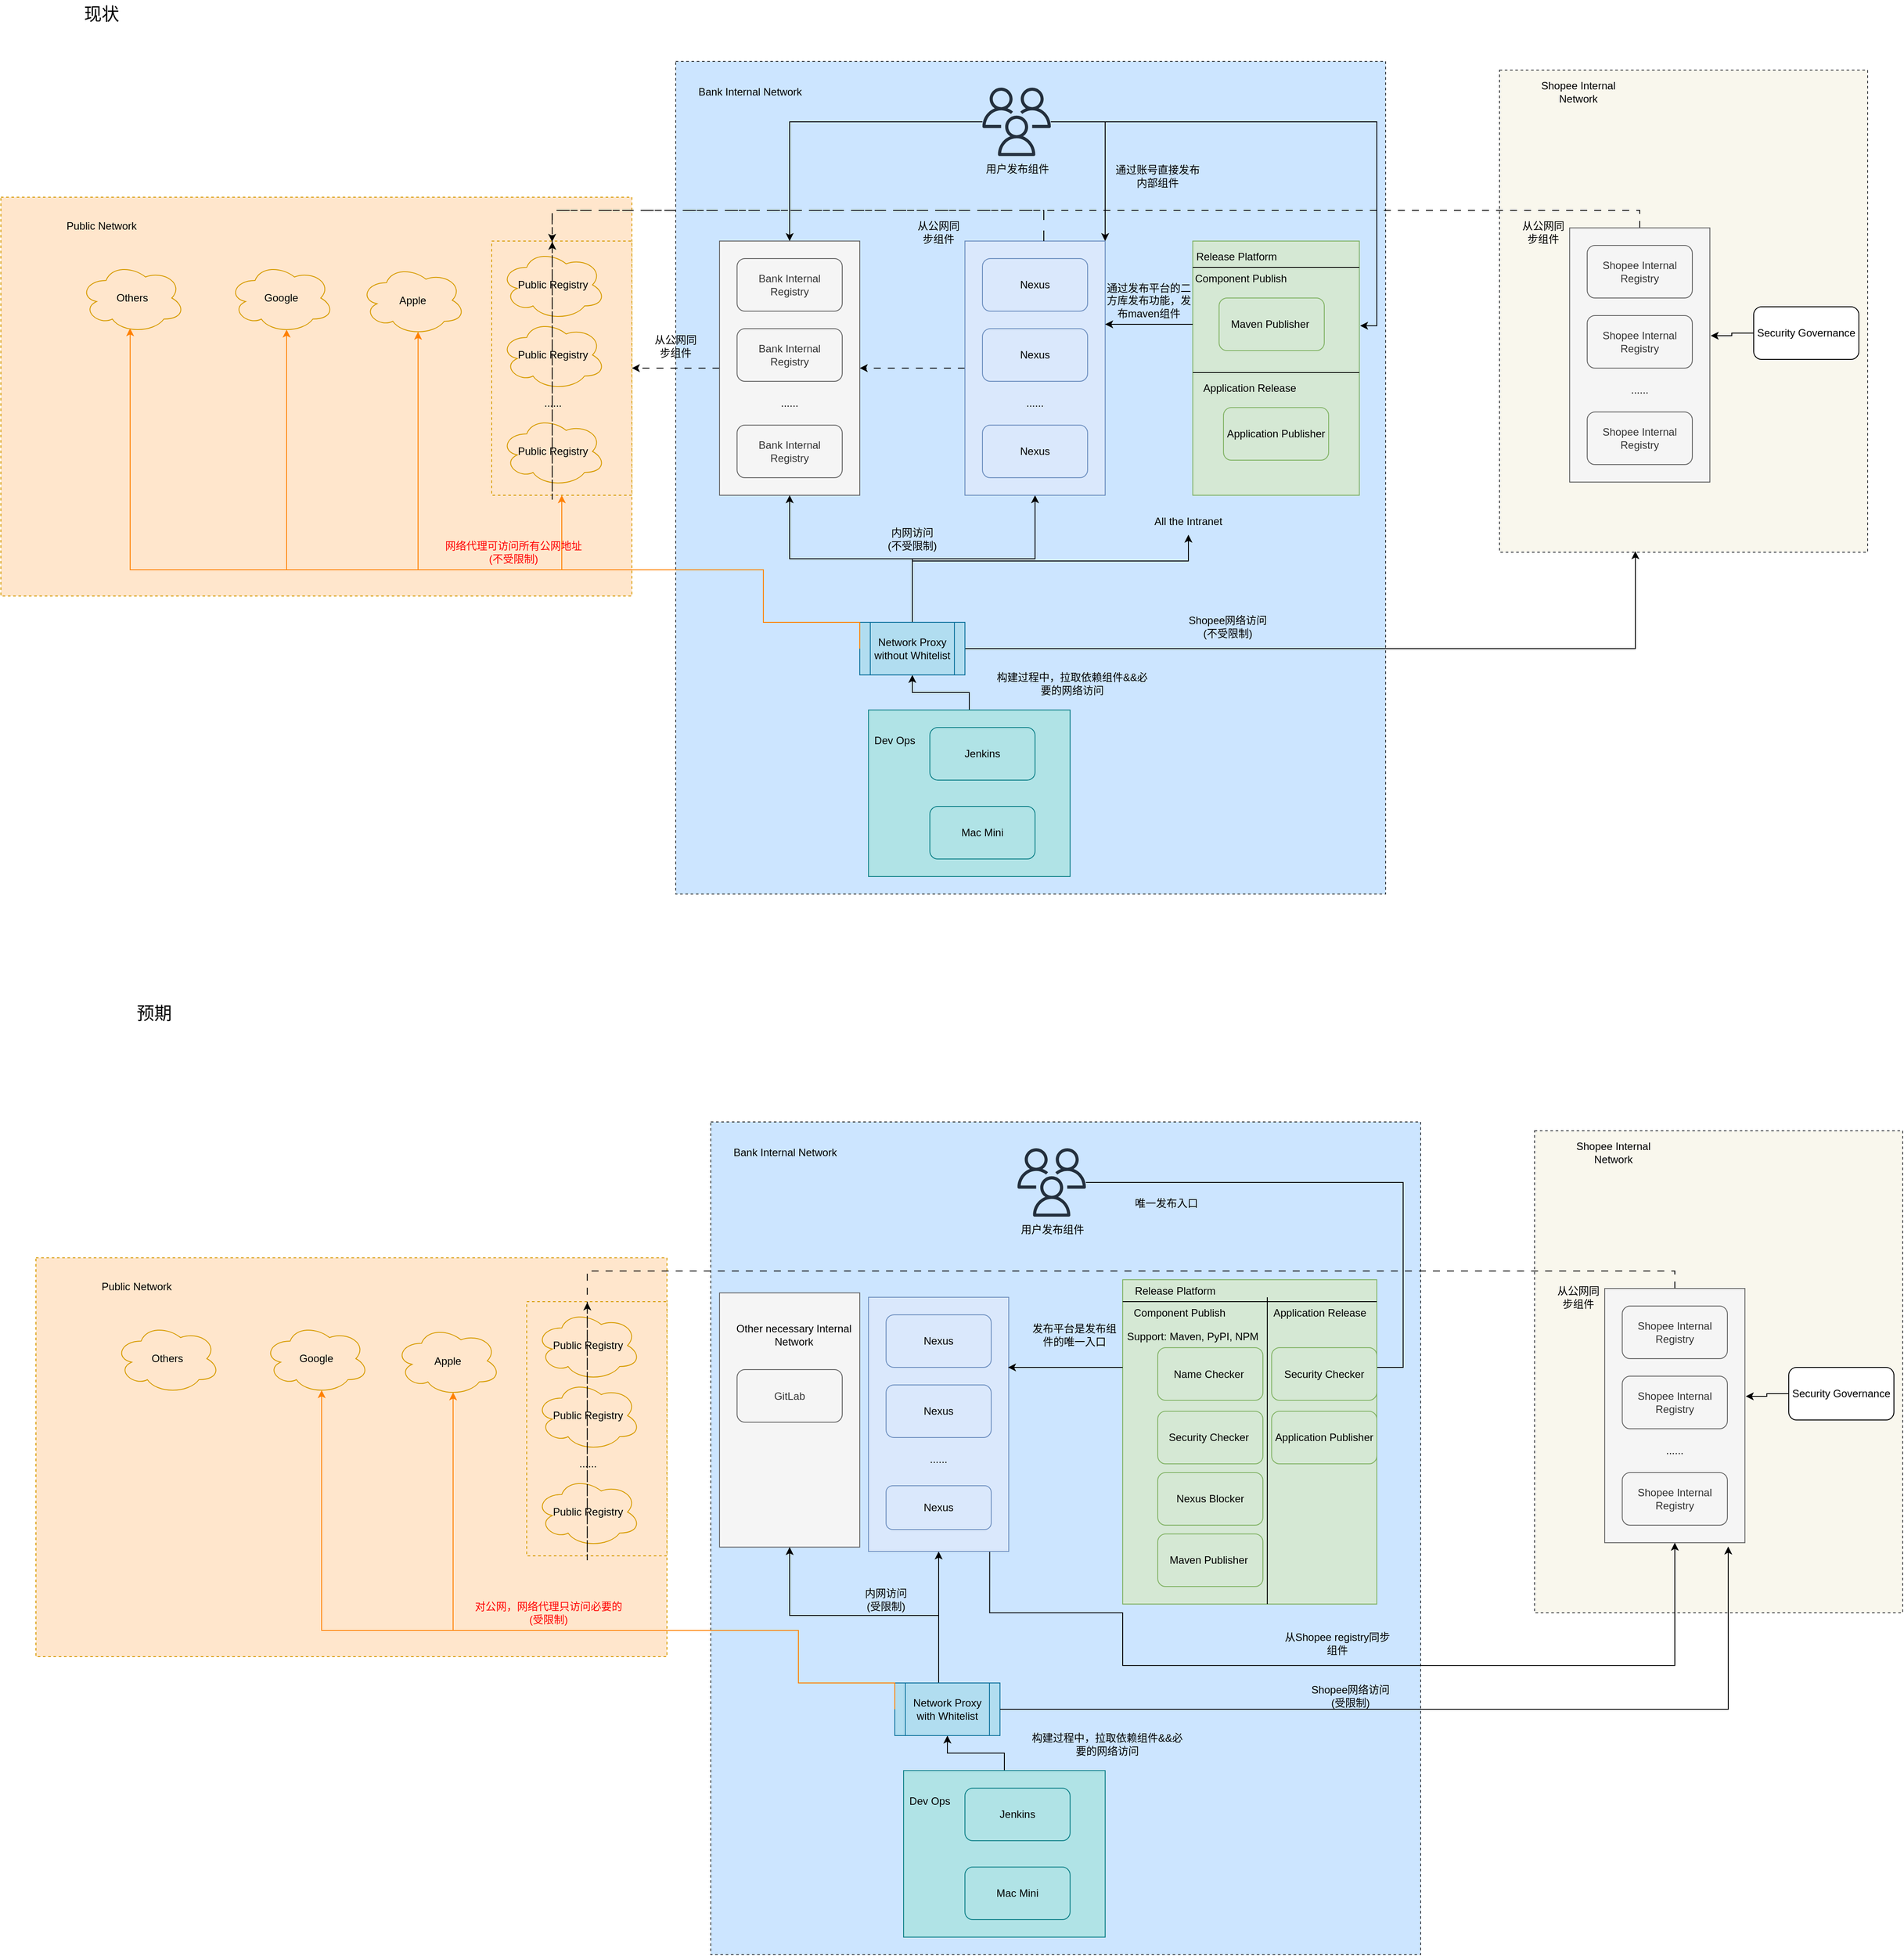 <mxfile version="22.0.4" type="github">
  <diagram name="第 1 页" id="yw-e2T0KG3C5G8R7vQWm">
    <mxGraphModel dx="2045" dy="1955" grid="1" gridSize="10" guides="1" tooltips="1" connect="1" arrows="1" fold="1" page="1" pageScale="1" pageWidth="827" pageHeight="1169" math="0" shadow="0">
      <root>
        <mxCell id="0" />
        <mxCell id="1" parent="0" />
        <mxCell id="TCVKXMYSwltoDZgM7LXg-93" value="" style="rounded=0;whiteSpace=wrap;html=1;dashed=1;fillColor=#f9f7ed;strokeColor=#36393d;" vertex="1" parent="1">
          <mxGeometry x="1230" y="-170" width="420" height="550" as="geometry" />
        </mxCell>
        <mxCell id="TCVKXMYSwltoDZgM7LXg-45" value="" style="rounded=0;whiteSpace=wrap;html=1;dashed=1;fillColor=#cce5ff;strokeColor=#36393d;" vertex="1" parent="1">
          <mxGeometry x="290" y="-180" width="810" height="950" as="geometry" />
        </mxCell>
        <mxCell id="TCVKXMYSwltoDZgM7LXg-77" value="" style="rounded=0;whiteSpace=wrap;html=1;fillColor=#d5e8d4;strokeColor=#82b366;" vertex="1" parent="1">
          <mxGeometry x="880" y="25" width="190" height="290" as="geometry" />
        </mxCell>
        <mxCell id="TCVKXMYSwltoDZgM7LXg-69" value="" style="rounded=0;whiteSpace=wrap;html=1;dashed=1;strokeColor=#d79b00;fillColor=#ffe6cc;" vertex="1" parent="1">
          <mxGeometry x="-480" y="-25" width="720" height="455" as="geometry" />
        </mxCell>
        <mxCell id="TCVKXMYSwltoDZgM7LXg-37" value="" style="rounded=0;whiteSpace=wrap;html=1;dashed=1;fillColor=#ffe6cc;strokeColor=#d79b00;" vertex="1" parent="1">
          <mxGeometry x="80" y="25" width="160" height="290" as="geometry" />
        </mxCell>
        <mxCell id="TCVKXMYSwltoDZgM7LXg-63" style="edgeStyle=orthogonalEdgeStyle;rounded=0;orthogonalLoop=1;jettySize=auto;html=1;entryX=1;entryY=0.5;entryDx=0;entryDy=0;dashed=1;dashPattern=8 8;" edge="1" parent="1" source="TCVKXMYSwltoDZgM7LXg-22" target="TCVKXMYSwltoDZgM7LXg-37">
          <mxGeometry relative="1" as="geometry" />
        </mxCell>
        <mxCell id="TCVKXMYSwltoDZgM7LXg-22" value="" style="rounded=0;whiteSpace=wrap;html=1;fillColor=#f5f5f5;fontColor=#333333;strokeColor=#666666;" vertex="1" parent="1">
          <mxGeometry x="340" y="25" width="160" height="290" as="geometry" />
        </mxCell>
        <mxCell id="TCVKXMYSwltoDZgM7LXg-39" style="edgeStyle=orthogonalEdgeStyle;rounded=0;orthogonalLoop=1;jettySize=auto;html=1;entryX=0.5;entryY=1;entryDx=0;entryDy=0;" edge="1" parent="1" source="TCVKXMYSwltoDZgM7LXg-3" target="TCVKXMYSwltoDZgM7LXg-12">
          <mxGeometry relative="1" as="geometry" />
        </mxCell>
        <mxCell id="TCVKXMYSwltoDZgM7LXg-3" value="" style="rounded=0;whiteSpace=wrap;html=1;fillColor=#b0e3e6;strokeColor=#0e8088;" vertex="1" parent="1">
          <mxGeometry x="510" y="560" width="230" height="190" as="geometry" />
        </mxCell>
        <mxCell id="TCVKXMYSwltoDZgM7LXg-1" value="Jenkins" style="rounded=1;whiteSpace=wrap;html=1;fillColor=#b0e3e6;strokeColor=#0e8088;" vertex="1" parent="1">
          <mxGeometry x="580" y="580" width="120" height="60" as="geometry" />
        </mxCell>
        <mxCell id="TCVKXMYSwltoDZgM7LXg-2" value="Mac Mini" style="rounded=1;whiteSpace=wrap;html=1;fillColor=#b0e3e6;strokeColor=#0e8088;" vertex="1" parent="1">
          <mxGeometry x="580" y="670" width="120" height="60" as="geometry" />
        </mxCell>
        <mxCell id="TCVKXMYSwltoDZgM7LXg-5" value="Public Registry" style="ellipse;shape=cloud;whiteSpace=wrap;html=1;fillColor=#ffe6cc;strokeColor=#d79b00;" vertex="1" parent="1">
          <mxGeometry x="90" y="35" width="120" height="80" as="geometry" />
        </mxCell>
        <mxCell id="TCVKXMYSwltoDZgM7LXg-9" value="Bank Internal Registry" style="rounded=1;whiteSpace=wrap;html=1;fillColor=#f5f5f5;fontColor=#333333;strokeColor=#666666;" vertex="1" parent="1">
          <mxGeometry x="360" y="125" width="120" height="60" as="geometry" />
        </mxCell>
        <mxCell id="TCVKXMYSwltoDZgM7LXg-71" style="edgeStyle=orthogonalEdgeStyle;rounded=0;orthogonalLoop=1;jettySize=auto;html=1;entryX=0.5;entryY=1;entryDx=0;entryDy=0;strokeColor=#FF8000;exitX=0;exitY=0.5;exitDx=0;exitDy=0;" edge="1" parent="1" source="TCVKXMYSwltoDZgM7LXg-12" target="TCVKXMYSwltoDZgM7LXg-37">
          <mxGeometry relative="1" as="geometry">
            <Array as="points">
              <mxPoint x="500" y="460" />
              <mxPoint x="390" y="460" />
              <mxPoint x="390" y="400" />
              <mxPoint x="160" y="400" />
            </Array>
          </mxGeometry>
        </mxCell>
        <mxCell id="TCVKXMYSwltoDZgM7LXg-87" style="edgeStyle=orthogonalEdgeStyle;rounded=0;orthogonalLoop=1;jettySize=auto;html=1;entryX=0.5;entryY=1;entryDx=0;entryDy=0;exitX=0.5;exitY=0;exitDx=0;exitDy=0;" edge="1" parent="1" source="TCVKXMYSwltoDZgM7LXg-12" target="TCVKXMYSwltoDZgM7LXg-22">
          <mxGeometry relative="1" as="geometry" />
        </mxCell>
        <mxCell id="TCVKXMYSwltoDZgM7LXg-88" style="edgeStyle=orthogonalEdgeStyle;rounded=0;orthogonalLoop=1;jettySize=auto;html=1;entryX=0.5;entryY=1;entryDx=0;entryDy=0;" edge="1" parent="1" source="TCVKXMYSwltoDZgM7LXg-12" target="TCVKXMYSwltoDZgM7LXg-26">
          <mxGeometry relative="1" as="geometry" />
        </mxCell>
        <mxCell id="TCVKXMYSwltoDZgM7LXg-203" style="edgeStyle=orthogonalEdgeStyle;rounded=0;orthogonalLoop=1;jettySize=auto;html=1;" edge="1" parent="1" source="TCVKXMYSwltoDZgM7LXg-12" target="TCVKXMYSwltoDZgM7LXg-202">
          <mxGeometry relative="1" as="geometry">
            <Array as="points">
              <mxPoint x="560" y="390" />
              <mxPoint x="875" y="390" />
            </Array>
          </mxGeometry>
        </mxCell>
        <mxCell id="TCVKXMYSwltoDZgM7LXg-205" style="edgeStyle=orthogonalEdgeStyle;rounded=0;orthogonalLoop=1;jettySize=auto;html=1;entryX=0.369;entryY=0.998;entryDx=0;entryDy=0;entryPerimeter=0;" edge="1" parent="1" source="TCVKXMYSwltoDZgM7LXg-12" target="TCVKXMYSwltoDZgM7LXg-93">
          <mxGeometry relative="1" as="geometry">
            <mxPoint x="1390" y="390" as="targetPoint" />
          </mxGeometry>
        </mxCell>
        <mxCell id="TCVKXMYSwltoDZgM7LXg-12" value="Network Proxy without Whitelist" style="shape=process;whiteSpace=wrap;html=1;backgroundOutline=1;fillColor=#b1ddf0;strokeColor=#10739e;" vertex="1" parent="1">
          <mxGeometry x="500" y="460" width="120" height="60" as="geometry" />
        </mxCell>
        <mxCell id="TCVKXMYSwltoDZgM7LXg-19" value="Bank Internal Registry" style="rounded=1;whiteSpace=wrap;html=1;fillColor=#f5f5f5;fontColor=#333333;strokeColor=#666666;" vertex="1" parent="1">
          <mxGeometry x="360" y="235" width="120" height="60" as="geometry" />
        </mxCell>
        <mxCell id="TCVKXMYSwltoDZgM7LXg-20" value="Bank Internal Registry" style="rounded=1;whiteSpace=wrap;html=1;fillColor=#f5f5f5;fontColor=#333333;strokeColor=#666666;" vertex="1" parent="1">
          <mxGeometry x="360" y="45" width="120" height="60" as="geometry" />
        </mxCell>
        <mxCell id="TCVKXMYSwltoDZgM7LXg-24" value="......" style="text;html=1;strokeColor=none;fillColor=none;align=center;verticalAlign=middle;whiteSpace=wrap;rounded=0;" vertex="1" parent="1">
          <mxGeometry x="390" y="195" width="60" height="30" as="geometry" />
        </mxCell>
        <mxCell id="TCVKXMYSwltoDZgM7LXg-84" style="edgeStyle=orthogonalEdgeStyle;rounded=0;orthogonalLoop=1;jettySize=auto;html=1;entryX=1;entryY=0.5;entryDx=0;entryDy=0;dashed=1;dashPattern=8 8;" edge="1" parent="1" source="TCVKXMYSwltoDZgM7LXg-26" target="TCVKXMYSwltoDZgM7LXg-22">
          <mxGeometry relative="1" as="geometry" />
        </mxCell>
        <mxCell id="TCVKXMYSwltoDZgM7LXg-26" value="" style="rounded=0;whiteSpace=wrap;html=1;fillColor=#dae8fc;strokeColor=#6c8ebf;" vertex="1" parent="1">
          <mxGeometry x="620" y="25" width="160" height="290" as="geometry" />
        </mxCell>
        <mxCell id="TCVKXMYSwltoDZgM7LXg-27" value="Nexus" style="rounded=1;whiteSpace=wrap;html=1;fillColor=#dae8fc;strokeColor=#6c8ebf;" vertex="1" parent="1">
          <mxGeometry x="640" y="125" width="120" height="60" as="geometry" />
        </mxCell>
        <mxCell id="TCVKXMYSwltoDZgM7LXg-28" value="Nexus" style="rounded=1;whiteSpace=wrap;html=1;fillColor=#dae8fc;strokeColor=#6c8ebf;" vertex="1" parent="1">
          <mxGeometry x="640" y="235" width="120" height="60" as="geometry" />
        </mxCell>
        <mxCell id="TCVKXMYSwltoDZgM7LXg-29" value="Nexus" style="rounded=1;whiteSpace=wrap;html=1;fillColor=#dae8fc;strokeColor=#6c8ebf;" vertex="1" parent="1">
          <mxGeometry x="640" y="45" width="120" height="60" as="geometry" />
        </mxCell>
        <mxCell id="TCVKXMYSwltoDZgM7LXg-30" value="......" style="text;html=1;strokeColor=none;fillColor=none;align=center;verticalAlign=middle;whiteSpace=wrap;rounded=0;" vertex="1" parent="1">
          <mxGeometry x="670" y="195" width="60" height="30" as="geometry" />
        </mxCell>
        <mxCell id="TCVKXMYSwltoDZgM7LXg-32" value="Public Registry" style="ellipse;shape=cloud;whiteSpace=wrap;html=1;fillColor=#ffe6cc;strokeColor=#d79b00;" vertex="1" parent="1">
          <mxGeometry x="90" y="115" width="120" height="80" as="geometry" />
        </mxCell>
        <mxCell id="TCVKXMYSwltoDZgM7LXg-33" value="......" style="text;html=1;strokeColor=none;fillColor=none;align=center;verticalAlign=middle;whiteSpace=wrap;rounded=0;" vertex="1" parent="1">
          <mxGeometry x="120" y="195" width="60" height="30" as="geometry" />
        </mxCell>
        <mxCell id="TCVKXMYSwltoDZgM7LXg-34" value="Public Registry" style="ellipse;shape=cloud;whiteSpace=wrap;html=1;fillColor=#ffe6cc;strokeColor=#d79b00;" vertex="1" parent="1">
          <mxGeometry x="90" y="225" width="120" height="80" as="geometry" />
        </mxCell>
        <mxCell id="TCVKXMYSwltoDZgM7LXg-50" style="edgeStyle=orthogonalEdgeStyle;rounded=0;orthogonalLoop=1;jettySize=auto;html=1;" edge="1" parent="1">
          <mxGeometry relative="1" as="geometry">
            <mxPoint x="880" y="120" as="sourcePoint" />
            <mxPoint x="780" y="120" as="targetPoint" />
          </mxGeometry>
        </mxCell>
        <mxCell id="TCVKXMYSwltoDZgM7LXg-40" value="Maven Publisher&amp;nbsp;" style="rounded=1;whiteSpace=wrap;html=1;fillColor=#d5e8d4;strokeColor=#82b366;" vertex="1" parent="1">
          <mxGeometry x="910" y="90" width="120" height="60" as="geometry" />
        </mxCell>
        <mxCell id="TCVKXMYSwltoDZgM7LXg-46" value="Bank Internal Network" style="text;html=1;strokeColor=none;fillColor=none;align=center;verticalAlign=middle;whiteSpace=wrap;rounded=0;" vertex="1" parent="1">
          <mxGeometry x="290" y="-160" width="170" height="30" as="geometry" />
        </mxCell>
        <mxCell id="TCVKXMYSwltoDZgM7LXg-48" value="通过账号直接发布内部组件" style="text;html=1;strokeColor=none;fillColor=none;align=center;verticalAlign=middle;whiteSpace=wrap;rounded=0;" vertex="1" parent="1">
          <mxGeometry x="790" y="-72" width="100" height="45" as="geometry" />
        </mxCell>
        <mxCell id="TCVKXMYSwltoDZgM7LXg-51" value="通过发布平台的二方库发布功能，发布maven组件" style="text;html=1;strokeColor=none;fillColor=none;align=center;verticalAlign=middle;whiteSpace=wrap;rounded=0;" vertex="1" parent="1">
          <mxGeometry x="780" y="70" width="100" height="45" as="geometry" />
        </mxCell>
        <mxCell id="TCVKXMYSwltoDZgM7LXg-56" style="edgeStyle=orthogonalEdgeStyle;rounded=0;orthogonalLoop=1;jettySize=auto;html=1;" edge="1" parent="1" source="TCVKXMYSwltoDZgM7LXg-54" target="TCVKXMYSwltoDZgM7LXg-22">
          <mxGeometry relative="1" as="geometry" />
        </mxCell>
        <mxCell id="TCVKXMYSwltoDZgM7LXg-57" style="edgeStyle=orthogonalEdgeStyle;rounded=0;orthogonalLoop=1;jettySize=auto;html=1;entryX=1.005;entryY=0.333;entryDx=0;entryDy=0;entryPerimeter=0;" edge="1" parent="1" source="TCVKXMYSwltoDZgM7LXg-54" target="TCVKXMYSwltoDZgM7LXg-77">
          <mxGeometry relative="1" as="geometry">
            <mxPoint x="1040" y="120" as="targetPoint" />
          </mxGeometry>
        </mxCell>
        <mxCell id="TCVKXMYSwltoDZgM7LXg-91" style="edgeStyle=orthogonalEdgeStyle;rounded=0;orthogonalLoop=1;jettySize=auto;html=1;entryX=1;entryY=0;entryDx=0;entryDy=0;" edge="1" parent="1" source="TCVKXMYSwltoDZgM7LXg-54" target="TCVKXMYSwltoDZgM7LXg-26">
          <mxGeometry relative="1" as="geometry">
            <Array as="points">
              <mxPoint x="780" y="-111" />
            </Array>
          </mxGeometry>
        </mxCell>
        <mxCell id="TCVKXMYSwltoDZgM7LXg-54" value="" style="sketch=0;outlineConnect=0;fontColor=#232F3E;gradientColor=none;fillColor=#232F3D;strokeColor=none;dashed=0;verticalLabelPosition=bottom;verticalAlign=top;align=center;html=1;fontSize=12;fontStyle=0;aspect=fixed;pointerEvents=1;shape=mxgraph.aws4.users;" vertex="1" parent="1">
          <mxGeometry x="640" y="-150" width="78" height="78" as="geometry" />
        </mxCell>
        <mxCell id="TCVKXMYSwltoDZgM7LXg-60" value="用户发布组件" style="text;html=1;strokeColor=none;fillColor=none;align=center;verticalAlign=middle;whiteSpace=wrap;rounded=0;" vertex="1" parent="1">
          <mxGeometry x="630" y="-80" width="100" height="45" as="geometry" />
        </mxCell>
        <mxCell id="TCVKXMYSwltoDZgM7LXg-61" style="edgeStyle=orthogonalEdgeStyle;rounded=0;orthogonalLoop=1;jettySize=auto;html=1;entryX=0.431;entryY=0.003;entryDx=0;entryDy=0;entryPerimeter=0;dashed=1;dashPattern=12 12;" edge="1" parent="1" source="TCVKXMYSwltoDZgM7LXg-26" target="TCVKXMYSwltoDZgM7LXg-37">
          <mxGeometry relative="1" as="geometry">
            <Array as="points">
              <mxPoint x="710" y="-10" />
              <mxPoint x="149" y="-10" />
            </Array>
          </mxGeometry>
        </mxCell>
        <mxCell id="TCVKXMYSwltoDZgM7LXg-62" value="从公网同步组件" style="text;html=1;strokeColor=none;fillColor=none;align=center;verticalAlign=middle;whiteSpace=wrap;rounded=0;" vertex="1" parent="1">
          <mxGeometry x="560" width="60" height="30" as="geometry" />
        </mxCell>
        <mxCell id="TCVKXMYSwltoDZgM7LXg-64" value="从公网同步组件" style="text;html=1;strokeColor=none;fillColor=none;align=center;verticalAlign=middle;whiteSpace=wrap;rounded=0;" vertex="1" parent="1">
          <mxGeometry x="260" y="130" width="60" height="30" as="geometry" />
        </mxCell>
        <mxCell id="TCVKXMYSwltoDZgM7LXg-66" value="Apple" style="ellipse;shape=cloud;whiteSpace=wrap;html=1;fillColor=#ffe6cc;strokeColor=#d79b00;" vertex="1" parent="1">
          <mxGeometry x="-70" y="52.5" width="120" height="80" as="geometry" />
        </mxCell>
        <mxCell id="TCVKXMYSwltoDZgM7LXg-67" value="Google" style="ellipse;shape=cloud;whiteSpace=wrap;html=1;fillColor=#ffe6cc;strokeColor=#d79b00;" vertex="1" parent="1">
          <mxGeometry x="-220" y="50" width="120" height="80" as="geometry" />
        </mxCell>
        <mxCell id="TCVKXMYSwltoDZgM7LXg-68" value="Others" style="ellipse;shape=cloud;whiteSpace=wrap;html=1;fillColor=#ffe6cc;strokeColor=#d79b00;" vertex="1" parent="1">
          <mxGeometry x="-390" y="50" width="120" height="80" as="geometry" />
        </mxCell>
        <mxCell id="TCVKXMYSwltoDZgM7LXg-70" value="Public Network" style="text;html=1;strokeColor=none;fillColor=none;align=center;verticalAlign=middle;whiteSpace=wrap;rounded=0;" vertex="1" parent="1">
          <mxGeometry x="-430" y="-5" width="130" height="25" as="geometry" />
        </mxCell>
        <mxCell id="TCVKXMYSwltoDZgM7LXg-72" style="edgeStyle=orthogonalEdgeStyle;rounded=0;orthogonalLoop=1;jettySize=auto;html=1;entryX=0.55;entryY=0.95;entryDx=0;entryDy=0;entryPerimeter=0;strokeColor=#FF8000;exitX=0;exitY=0.5;exitDx=0;exitDy=0;" edge="1" parent="1" source="TCVKXMYSwltoDZgM7LXg-12" target="TCVKXMYSwltoDZgM7LXg-66">
          <mxGeometry relative="1" as="geometry">
            <Array as="points">
              <mxPoint x="500" y="460" />
              <mxPoint x="390" y="460" />
              <mxPoint x="390" y="400" />
              <mxPoint x="-4" y="400" />
            </Array>
          </mxGeometry>
        </mxCell>
        <mxCell id="TCVKXMYSwltoDZgM7LXg-73" style="edgeStyle=orthogonalEdgeStyle;rounded=0;orthogonalLoop=1;jettySize=auto;html=1;entryX=0.55;entryY=0.95;entryDx=0;entryDy=0;entryPerimeter=0;strokeColor=#FF8000;exitX=0;exitY=0.5;exitDx=0;exitDy=0;" edge="1" parent="1" source="TCVKXMYSwltoDZgM7LXg-12" target="TCVKXMYSwltoDZgM7LXg-67">
          <mxGeometry relative="1" as="geometry">
            <Array as="points">
              <mxPoint x="500" y="460" />
              <mxPoint x="390" y="460" />
              <mxPoint x="390" y="400" />
              <mxPoint x="-154" y="400" />
            </Array>
          </mxGeometry>
        </mxCell>
        <mxCell id="TCVKXMYSwltoDZgM7LXg-74" style="edgeStyle=orthogonalEdgeStyle;rounded=0;orthogonalLoop=1;jettySize=auto;html=1;entryX=0.479;entryY=0.932;entryDx=0;entryDy=0;entryPerimeter=0;strokeColor=#FF8000;exitX=0;exitY=0.5;exitDx=0;exitDy=0;" edge="1" parent="1" source="TCVKXMYSwltoDZgM7LXg-12" target="TCVKXMYSwltoDZgM7LXg-68">
          <mxGeometry relative="1" as="geometry">
            <Array as="points">
              <mxPoint x="500" y="460" />
              <mxPoint x="390" y="460" />
              <mxPoint x="390" y="400" />
              <mxPoint x="-333" y="400" />
            </Array>
          </mxGeometry>
        </mxCell>
        <mxCell id="TCVKXMYSwltoDZgM7LXg-75" value="&lt;font color=&quot;#ff0000&quot;&gt;网络代理可访问所有公网地址(不受限制)&lt;/font&gt;" style="text;html=1;strokeColor=none;fillColor=none;align=center;verticalAlign=middle;whiteSpace=wrap;rounded=0;" vertex="1" parent="1">
          <mxGeometry x="20" y="370" width="170" height="20" as="geometry" />
        </mxCell>
        <mxCell id="TCVKXMYSwltoDZgM7LXg-78" value="Release Platform" style="text;html=1;strokeColor=none;fillColor=none;align=center;verticalAlign=middle;whiteSpace=wrap;rounded=0;" vertex="1" parent="1">
          <mxGeometry x="880" y="20" width="100" height="45" as="geometry" />
        </mxCell>
        <mxCell id="TCVKXMYSwltoDZgM7LXg-86" value="构建过程中，拉取依赖组件&amp;amp;&amp;amp;必要的网络访问" style="text;html=1;strokeColor=none;fillColor=none;align=center;verticalAlign=middle;whiteSpace=wrap;rounded=0;" vertex="1" parent="1">
          <mxGeometry x="655" y="510" width="175" height="40" as="geometry" />
        </mxCell>
        <mxCell id="TCVKXMYSwltoDZgM7LXg-92" value="内网访问(不受限制)" style="text;html=1;strokeColor=none;fillColor=none;align=center;verticalAlign=middle;whiteSpace=wrap;rounded=0;" vertex="1" parent="1">
          <mxGeometry x="530" y="350" width="60" height="30" as="geometry" />
        </mxCell>
        <mxCell id="TCVKXMYSwltoDZgM7LXg-94" style="edgeStyle=orthogonalEdgeStyle;rounded=0;orthogonalLoop=1;jettySize=auto;html=1;entryX=0.432;entryY=0.003;entryDx=0;entryDy=0;dashed=1;dashPattern=8 8;exitX=0.5;exitY=0;exitDx=0;exitDy=0;entryPerimeter=0;" edge="1" parent="1" source="TCVKXMYSwltoDZgM7LXg-95" target="TCVKXMYSwltoDZgM7LXg-37">
          <mxGeometry relative="1" as="geometry">
            <mxPoint x="1210" y="155" as="targetPoint" />
          </mxGeometry>
        </mxCell>
        <mxCell id="TCVKXMYSwltoDZgM7LXg-95" value="" style="rounded=0;whiteSpace=wrap;html=1;fillColor=#f5f5f5;fontColor=#333333;strokeColor=#666666;" vertex="1" parent="1">
          <mxGeometry x="1310" y="10" width="160" height="290" as="geometry" />
        </mxCell>
        <mxCell id="TCVKXMYSwltoDZgM7LXg-96" value="Shopee Internal Registry" style="rounded=1;whiteSpace=wrap;html=1;fillColor=#f5f5f5;fontColor=#333333;strokeColor=#666666;" vertex="1" parent="1">
          <mxGeometry x="1330" y="110" width="120" height="60" as="geometry" />
        </mxCell>
        <mxCell id="TCVKXMYSwltoDZgM7LXg-97" value="Shopee Internal Registry" style="rounded=1;whiteSpace=wrap;html=1;fillColor=#f5f5f5;fontColor=#333333;strokeColor=#666666;" vertex="1" parent="1">
          <mxGeometry x="1330" y="220" width="120" height="60" as="geometry" />
        </mxCell>
        <mxCell id="TCVKXMYSwltoDZgM7LXg-98" value="Shopee Internal Registry" style="rounded=1;whiteSpace=wrap;html=1;fillColor=#f5f5f5;fontColor=#333333;strokeColor=#666666;" vertex="1" parent="1">
          <mxGeometry x="1330" y="30" width="120" height="60" as="geometry" />
        </mxCell>
        <mxCell id="TCVKXMYSwltoDZgM7LXg-99" value="......" style="text;html=1;strokeColor=none;fillColor=none;align=center;verticalAlign=middle;whiteSpace=wrap;rounded=0;" vertex="1" parent="1">
          <mxGeometry x="1360" y="180" width="60" height="30" as="geometry" />
        </mxCell>
        <mxCell id="TCVKXMYSwltoDZgM7LXg-100" value="从公网同步组件" style="text;html=1;strokeColor=none;fillColor=none;align=center;verticalAlign=middle;whiteSpace=wrap;rounded=0;" vertex="1" parent="1">
          <mxGeometry x="1250" width="60" height="30" as="geometry" />
        </mxCell>
        <mxCell id="TCVKXMYSwltoDZgM7LXg-102" value="Shopee Internal Network" style="text;html=1;strokeColor=none;fillColor=none;align=center;verticalAlign=middle;whiteSpace=wrap;rounded=0;" vertex="1" parent="1">
          <mxGeometry x="1260" y="-160" width="120" height="30" as="geometry" />
        </mxCell>
        <mxCell id="TCVKXMYSwltoDZgM7LXg-103" value="Security Governance" style="rounded=1;whiteSpace=wrap;html=1;" vertex="1" parent="1">
          <mxGeometry x="1520" y="100" width="120" height="60" as="geometry" />
        </mxCell>
        <mxCell id="TCVKXMYSwltoDZgM7LXg-104" style="edgeStyle=orthogonalEdgeStyle;rounded=0;orthogonalLoop=1;jettySize=auto;html=1;entryX=1.006;entryY=0.424;entryDx=0;entryDy=0;entryPerimeter=0;" edge="1" parent="1" source="TCVKXMYSwltoDZgM7LXg-103" target="TCVKXMYSwltoDZgM7LXg-95">
          <mxGeometry relative="1" as="geometry" />
        </mxCell>
        <mxCell id="TCVKXMYSwltoDZgM7LXg-106" value="Dev Ops" style="text;html=1;strokeColor=none;fillColor=none;align=center;verticalAlign=middle;whiteSpace=wrap;rounded=0;" vertex="1" parent="1">
          <mxGeometry x="510" y="580" width="60" height="30" as="geometry" />
        </mxCell>
        <mxCell id="TCVKXMYSwltoDZgM7LXg-107" value="" style="rounded=0;whiteSpace=wrap;html=1;dashed=1;fillColor=#f9f7ed;strokeColor=#36393d;" vertex="1" parent="1">
          <mxGeometry x="1270" y="1040" width="420" height="550" as="geometry" />
        </mxCell>
        <mxCell id="TCVKXMYSwltoDZgM7LXg-108" value="" style="rounded=0;whiteSpace=wrap;html=1;dashed=1;fillColor=#cce5ff;strokeColor=#36393d;" vertex="1" parent="1">
          <mxGeometry x="330" y="1030" width="810" height="950" as="geometry" />
        </mxCell>
        <mxCell id="TCVKXMYSwltoDZgM7LXg-109" value="" style="rounded=0;whiteSpace=wrap;html=1;fillColor=#d5e8d4;strokeColor=#82b366;" vertex="1" parent="1">
          <mxGeometry x="800" y="1210" width="290" height="370" as="geometry" />
        </mxCell>
        <mxCell id="TCVKXMYSwltoDZgM7LXg-110" value="" style="rounded=0;whiteSpace=wrap;html=1;dashed=1;strokeColor=#d79b00;fillColor=#ffe6cc;" vertex="1" parent="1">
          <mxGeometry x="-440" y="1185" width="720" height="455" as="geometry" />
        </mxCell>
        <mxCell id="TCVKXMYSwltoDZgM7LXg-111" value="" style="rounded=0;whiteSpace=wrap;html=1;dashed=1;fillColor=#ffe6cc;strokeColor=#d79b00;" vertex="1" parent="1">
          <mxGeometry x="120" y="1235" width="160" height="290" as="geometry" />
        </mxCell>
        <mxCell id="TCVKXMYSwltoDZgM7LXg-114" style="edgeStyle=orthogonalEdgeStyle;rounded=0;orthogonalLoop=1;jettySize=auto;html=1;entryX=0.5;entryY=1;entryDx=0;entryDy=0;" edge="1" parent="1" source="TCVKXMYSwltoDZgM7LXg-115" target="TCVKXMYSwltoDZgM7LXg-123">
          <mxGeometry relative="1" as="geometry" />
        </mxCell>
        <mxCell id="TCVKXMYSwltoDZgM7LXg-115" value="" style="rounded=0;whiteSpace=wrap;html=1;fillColor=#b0e3e6;strokeColor=#0e8088;" vertex="1" parent="1">
          <mxGeometry x="550" y="1770" width="230" height="190" as="geometry" />
        </mxCell>
        <mxCell id="TCVKXMYSwltoDZgM7LXg-116" value="Jenkins" style="rounded=1;whiteSpace=wrap;html=1;fillColor=#b0e3e6;strokeColor=#0e8088;" vertex="1" parent="1">
          <mxGeometry x="620" y="1790" width="120" height="60" as="geometry" />
        </mxCell>
        <mxCell id="TCVKXMYSwltoDZgM7LXg-117" value="Mac Mini" style="rounded=1;whiteSpace=wrap;html=1;fillColor=#b0e3e6;strokeColor=#0e8088;" vertex="1" parent="1">
          <mxGeometry x="620" y="1880" width="120" height="60" as="geometry" />
        </mxCell>
        <mxCell id="TCVKXMYSwltoDZgM7LXg-118" value="Public Registry" style="ellipse;shape=cloud;whiteSpace=wrap;html=1;fillColor=#ffe6cc;strokeColor=#d79b00;" vertex="1" parent="1">
          <mxGeometry x="130" y="1245" width="120" height="80" as="geometry" />
        </mxCell>
        <mxCell id="TCVKXMYSwltoDZgM7LXg-121" style="edgeStyle=orthogonalEdgeStyle;rounded=0;orthogonalLoop=1;jettySize=auto;html=1;entryX=0.5;entryY=1;entryDx=0;entryDy=0;exitX=0.5;exitY=0;exitDx=0;exitDy=0;" edge="1" parent="1" source="TCVKXMYSwltoDZgM7LXg-123" target="TCVKXMYSwltoDZgM7LXg-183">
          <mxGeometry relative="1" as="geometry">
            <mxPoint x="460" y="1525" as="targetPoint" />
            <Array as="points">
              <mxPoint x="590" y="1670" />
              <mxPoint x="590" y="1593" />
              <mxPoint x="420" y="1593" />
            </Array>
          </mxGeometry>
        </mxCell>
        <mxCell id="TCVKXMYSwltoDZgM7LXg-122" style="edgeStyle=orthogonalEdgeStyle;rounded=0;orthogonalLoop=1;jettySize=auto;html=1;entryX=0.5;entryY=1;entryDx=0;entryDy=0;" edge="1" parent="1" source="TCVKXMYSwltoDZgM7LXg-123" target="TCVKXMYSwltoDZgM7LXg-128">
          <mxGeometry relative="1" as="geometry">
            <Array as="points">
              <mxPoint x="590" y="1630" />
              <mxPoint x="590" y="1630" />
            </Array>
          </mxGeometry>
        </mxCell>
        <mxCell id="TCVKXMYSwltoDZgM7LXg-123" value="Network Proxy with Whitelist" style="shape=process;whiteSpace=wrap;html=1;backgroundOutline=1;fillColor=#b1ddf0;strokeColor=#10739e;" vertex="1" parent="1">
          <mxGeometry x="540" y="1670" width="120" height="60" as="geometry" />
        </mxCell>
        <mxCell id="TCVKXMYSwltoDZgM7LXg-175" style="edgeStyle=orthogonalEdgeStyle;rounded=0;orthogonalLoop=1;jettySize=auto;html=1;entryX=0.5;entryY=1;entryDx=0;entryDy=0;exitX=0.864;exitY=0.999;exitDx=0;exitDy=0;exitPerimeter=0;" edge="1" parent="1" source="TCVKXMYSwltoDZgM7LXg-128" target="TCVKXMYSwltoDZgM7LXg-161">
          <mxGeometry relative="1" as="geometry">
            <Array as="points">
              <mxPoint x="648" y="1590" />
              <mxPoint x="800" y="1590" />
              <mxPoint x="800" y="1650" />
              <mxPoint x="1430" y="1650" />
            </Array>
          </mxGeometry>
        </mxCell>
        <mxCell id="TCVKXMYSwltoDZgM7LXg-128" value="" style="rounded=0;whiteSpace=wrap;html=1;fillColor=#dae8fc;strokeColor=#6c8ebf;" vertex="1" parent="1">
          <mxGeometry x="510" y="1230" width="160" height="290" as="geometry" />
        </mxCell>
        <mxCell id="TCVKXMYSwltoDZgM7LXg-129" value="Nexus" style="rounded=1;whiteSpace=wrap;html=1;fillColor=#dae8fc;strokeColor=#6c8ebf;" vertex="1" parent="1">
          <mxGeometry x="530" y="1330" width="120" height="60" as="geometry" />
        </mxCell>
        <mxCell id="TCVKXMYSwltoDZgM7LXg-130" value="Nexus" style="rounded=1;whiteSpace=wrap;html=1;fillColor=#dae8fc;strokeColor=#6c8ebf;" vertex="1" parent="1">
          <mxGeometry x="530" y="1445" width="120" height="50" as="geometry" />
        </mxCell>
        <mxCell id="TCVKXMYSwltoDZgM7LXg-131" value="Nexus" style="rounded=1;whiteSpace=wrap;html=1;fillColor=#dae8fc;strokeColor=#6c8ebf;" vertex="1" parent="1">
          <mxGeometry x="530" y="1250" width="120" height="60" as="geometry" />
        </mxCell>
        <mxCell id="TCVKXMYSwltoDZgM7LXg-132" value="......" style="text;html=1;strokeColor=none;fillColor=none;align=center;verticalAlign=middle;whiteSpace=wrap;rounded=0;" vertex="1" parent="1">
          <mxGeometry x="560" y="1400" width="60" height="30" as="geometry" />
        </mxCell>
        <mxCell id="TCVKXMYSwltoDZgM7LXg-133" value="Public Registry" style="ellipse;shape=cloud;whiteSpace=wrap;html=1;fillColor=#ffe6cc;strokeColor=#d79b00;" vertex="1" parent="1">
          <mxGeometry x="130" y="1325" width="120" height="80" as="geometry" />
        </mxCell>
        <mxCell id="TCVKXMYSwltoDZgM7LXg-134" value="......" style="text;html=1;strokeColor=none;fillColor=none;align=center;verticalAlign=middle;whiteSpace=wrap;rounded=0;" vertex="1" parent="1">
          <mxGeometry x="160" y="1405" width="60" height="30" as="geometry" />
        </mxCell>
        <mxCell id="TCVKXMYSwltoDZgM7LXg-135" value="Public Registry" style="ellipse;shape=cloud;whiteSpace=wrap;html=1;fillColor=#ffe6cc;strokeColor=#d79b00;" vertex="1" parent="1">
          <mxGeometry x="130" y="1435" width="120" height="80" as="geometry" />
        </mxCell>
        <mxCell id="TCVKXMYSwltoDZgM7LXg-137" value="Maven Publisher&amp;nbsp;" style="rounded=1;whiteSpace=wrap;html=1;fillColor=#d5e8d4;strokeColor=#82b366;" vertex="1" parent="1">
          <mxGeometry x="840" y="1500" width="120" height="60" as="geometry" />
        </mxCell>
        <mxCell id="TCVKXMYSwltoDZgM7LXg-138" value="Bank Internal Network" style="text;html=1;strokeColor=none;fillColor=none;align=center;verticalAlign=middle;whiteSpace=wrap;rounded=0;" vertex="1" parent="1">
          <mxGeometry x="330" y="1050" width="170" height="30" as="geometry" />
        </mxCell>
        <mxCell id="TCVKXMYSwltoDZgM7LXg-140" value="发布平台是发布组件的唯一入口" style="text;html=1;strokeColor=none;fillColor=none;align=center;verticalAlign=middle;whiteSpace=wrap;rounded=0;" vertex="1" parent="1">
          <mxGeometry x="695" y="1250" width="100" height="45" as="geometry" />
        </mxCell>
        <mxCell id="TCVKXMYSwltoDZgM7LXg-142" style="edgeStyle=orthogonalEdgeStyle;rounded=0;orthogonalLoop=1;jettySize=auto;html=1;" edge="1" parent="1" source="TCVKXMYSwltoDZgM7LXg-144">
          <mxGeometry relative="1" as="geometry">
            <mxPoint x="1081" y="1310" as="targetPoint" />
            <Array as="points">
              <mxPoint x="1120" y="1099" />
              <mxPoint x="1120" y="1310" />
              <mxPoint x="1081" y="1310" />
            </Array>
          </mxGeometry>
        </mxCell>
        <mxCell id="TCVKXMYSwltoDZgM7LXg-144" value="" style="sketch=0;outlineConnect=0;fontColor=#232F3E;gradientColor=none;fillColor=#232F3D;strokeColor=none;dashed=0;verticalLabelPosition=bottom;verticalAlign=top;align=center;html=1;fontSize=12;fontStyle=0;aspect=fixed;pointerEvents=1;shape=mxgraph.aws4.users;" vertex="1" parent="1">
          <mxGeometry x="680" y="1060" width="78" height="78" as="geometry" />
        </mxCell>
        <mxCell id="TCVKXMYSwltoDZgM7LXg-145" value="用户发布组件" style="text;html=1;strokeColor=none;fillColor=none;align=center;verticalAlign=middle;whiteSpace=wrap;rounded=0;" vertex="1" parent="1">
          <mxGeometry x="670" y="1130" width="100" height="45" as="geometry" />
        </mxCell>
        <mxCell id="TCVKXMYSwltoDZgM7LXg-149" value="Apple" style="ellipse;shape=cloud;whiteSpace=wrap;html=1;fillColor=#ffe6cc;strokeColor=#d79b00;" vertex="1" parent="1">
          <mxGeometry x="-30" y="1262.5" width="120" height="80" as="geometry" />
        </mxCell>
        <mxCell id="TCVKXMYSwltoDZgM7LXg-150" value="Google" style="ellipse;shape=cloud;whiteSpace=wrap;html=1;fillColor=#ffe6cc;strokeColor=#d79b00;" vertex="1" parent="1">
          <mxGeometry x="-180" y="1260" width="120" height="80" as="geometry" />
        </mxCell>
        <mxCell id="TCVKXMYSwltoDZgM7LXg-151" value="Others" style="ellipse;shape=cloud;whiteSpace=wrap;html=1;fillColor=#ffe6cc;strokeColor=#d79b00;" vertex="1" parent="1">
          <mxGeometry x="-350" y="1260" width="120" height="80" as="geometry" />
        </mxCell>
        <mxCell id="TCVKXMYSwltoDZgM7LXg-152" value="Public Network" style="text;html=1;strokeColor=none;fillColor=none;align=center;verticalAlign=middle;whiteSpace=wrap;rounded=0;" vertex="1" parent="1">
          <mxGeometry x="-390" y="1205" width="130" height="25" as="geometry" />
        </mxCell>
        <mxCell id="TCVKXMYSwltoDZgM7LXg-153" style="edgeStyle=orthogonalEdgeStyle;rounded=0;orthogonalLoop=1;jettySize=auto;html=1;entryX=0.55;entryY=0.95;entryDx=0;entryDy=0;entryPerimeter=0;strokeColor=#FF8000;exitX=0;exitY=0.5;exitDx=0;exitDy=0;" edge="1" parent="1" source="TCVKXMYSwltoDZgM7LXg-123" target="TCVKXMYSwltoDZgM7LXg-149">
          <mxGeometry relative="1" as="geometry">
            <Array as="points">
              <mxPoint x="540" y="1670" />
              <mxPoint x="430" y="1670" />
              <mxPoint x="430" y="1610" />
              <mxPoint x="36" y="1610" />
            </Array>
          </mxGeometry>
        </mxCell>
        <mxCell id="TCVKXMYSwltoDZgM7LXg-154" style="edgeStyle=orthogonalEdgeStyle;rounded=0;orthogonalLoop=1;jettySize=auto;html=1;entryX=0.55;entryY=0.95;entryDx=0;entryDy=0;entryPerimeter=0;strokeColor=#FF8000;exitX=0;exitY=0.5;exitDx=0;exitDy=0;" edge="1" parent="1" source="TCVKXMYSwltoDZgM7LXg-123" target="TCVKXMYSwltoDZgM7LXg-150">
          <mxGeometry relative="1" as="geometry">
            <Array as="points">
              <mxPoint x="540" y="1670" />
              <mxPoint x="430" y="1670" />
              <mxPoint x="430" y="1610" />
              <mxPoint x="-114" y="1610" />
            </Array>
          </mxGeometry>
        </mxCell>
        <mxCell id="TCVKXMYSwltoDZgM7LXg-156" value="&lt;font color=&quot;#ff0000&quot;&gt;对公网，网络代理只访问必要的(受限制)&lt;/font&gt;" style="text;html=1;strokeColor=none;fillColor=none;align=center;verticalAlign=middle;whiteSpace=wrap;rounded=0;" vertex="1" parent="1">
          <mxGeometry x="60" y="1580" width="170" height="20" as="geometry" />
        </mxCell>
        <mxCell id="TCVKXMYSwltoDZgM7LXg-157" value="Release Platform" style="text;html=1;strokeColor=none;fillColor=none;align=center;verticalAlign=middle;whiteSpace=wrap;rounded=0;" vertex="1" parent="1">
          <mxGeometry x="810" y="1200" width="100" height="45" as="geometry" />
        </mxCell>
        <mxCell id="TCVKXMYSwltoDZgM7LXg-158" value="构建过程中，拉取依赖组件&amp;amp;&amp;amp;必要的网络访问" style="text;html=1;strokeColor=none;fillColor=none;align=center;verticalAlign=middle;whiteSpace=wrap;rounded=0;" vertex="1" parent="1">
          <mxGeometry x="695" y="1720" width="175" height="40" as="geometry" />
        </mxCell>
        <mxCell id="TCVKXMYSwltoDZgM7LXg-159" value="内网访问(受限制)" style="text;html=1;strokeColor=none;fillColor=none;align=center;verticalAlign=middle;whiteSpace=wrap;rounded=0;" vertex="1" parent="1">
          <mxGeometry x="500" y="1560" width="60" height="30" as="geometry" />
        </mxCell>
        <mxCell id="TCVKXMYSwltoDZgM7LXg-160" style="edgeStyle=orthogonalEdgeStyle;rounded=0;orthogonalLoop=1;jettySize=auto;html=1;entryX=0.432;entryY=0.003;entryDx=0;entryDy=0;dashed=1;dashPattern=8 8;exitX=0.5;exitY=0;exitDx=0;exitDy=0;entryPerimeter=0;" edge="1" parent="1" source="TCVKXMYSwltoDZgM7LXg-161" target="TCVKXMYSwltoDZgM7LXg-111">
          <mxGeometry relative="1" as="geometry">
            <mxPoint x="1250" y="1365" as="targetPoint" />
          </mxGeometry>
        </mxCell>
        <mxCell id="TCVKXMYSwltoDZgM7LXg-161" value="" style="rounded=0;whiteSpace=wrap;html=1;fillColor=#f5f5f5;fontColor=#333333;strokeColor=#666666;" vertex="1" parent="1">
          <mxGeometry x="1350" y="1220" width="160" height="290" as="geometry" />
        </mxCell>
        <mxCell id="TCVKXMYSwltoDZgM7LXg-162" value="Shopee Internal Registry" style="rounded=1;whiteSpace=wrap;html=1;fillColor=#f5f5f5;fontColor=#333333;strokeColor=#666666;" vertex="1" parent="1">
          <mxGeometry x="1370" y="1320" width="120" height="60" as="geometry" />
        </mxCell>
        <mxCell id="TCVKXMYSwltoDZgM7LXg-163" value="Shopee Internal Registry" style="rounded=1;whiteSpace=wrap;html=1;fillColor=#f5f5f5;fontColor=#333333;strokeColor=#666666;" vertex="1" parent="1">
          <mxGeometry x="1370" y="1430" width="120" height="60" as="geometry" />
        </mxCell>
        <mxCell id="TCVKXMYSwltoDZgM7LXg-164" value="Shopee Internal Registry" style="rounded=1;whiteSpace=wrap;html=1;fillColor=#f5f5f5;fontColor=#333333;strokeColor=#666666;" vertex="1" parent="1">
          <mxGeometry x="1370" y="1240" width="120" height="60" as="geometry" />
        </mxCell>
        <mxCell id="TCVKXMYSwltoDZgM7LXg-165" value="......" style="text;html=1;strokeColor=none;fillColor=none;align=center;verticalAlign=middle;whiteSpace=wrap;rounded=0;" vertex="1" parent="1">
          <mxGeometry x="1400" y="1390" width="60" height="30" as="geometry" />
        </mxCell>
        <mxCell id="TCVKXMYSwltoDZgM7LXg-166" value="从公网同步组件" style="text;html=1;strokeColor=none;fillColor=none;align=center;verticalAlign=middle;whiteSpace=wrap;rounded=0;" vertex="1" parent="1">
          <mxGeometry x="1290" y="1215" width="60" height="30" as="geometry" />
        </mxCell>
        <mxCell id="TCVKXMYSwltoDZgM7LXg-167" value="Shopee Internal Network" style="text;html=1;strokeColor=none;fillColor=none;align=center;verticalAlign=middle;whiteSpace=wrap;rounded=0;" vertex="1" parent="1">
          <mxGeometry x="1300" y="1050" width="120" height="30" as="geometry" />
        </mxCell>
        <mxCell id="TCVKXMYSwltoDZgM7LXg-168" value="Security Governance" style="rounded=1;whiteSpace=wrap;html=1;" vertex="1" parent="1">
          <mxGeometry x="1560" y="1310" width="120" height="60" as="geometry" />
        </mxCell>
        <mxCell id="TCVKXMYSwltoDZgM7LXg-169" style="edgeStyle=orthogonalEdgeStyle;rounded=0;orthogonalLoop=1;jettySize=auto;html=1;entryX=1.006;entryY=0.424;entryDx=0;entryDy=0;entryPerimeter=0;" edge="1" parent="1" source="TCVKXMYSwltoDZgM7LXg-168" target="TCVKXMYSwltoDZgM7LXg-161">
          <mxGeometry relative="1" as="geometry" />
        </mxCell>
        <mxCell id="TCVKXMYSwltoDZgM7LXg-171" value="Dev Ops" style="text;html=1;strokeColor=none;fillColor=none;align=center;verticalAlign=middle;whiteSpace=wrap;rounded=0;" vertex="1" parent="1">
          <mxGeometry x="550" y="1790" width="60" height="30" as="geometry" />
        </mxCell>
        <mxCell id="TCVKXMYSwltoDZgM7LXg-172" value="&lt;font style=&quot;font-size: 20px;&quot;&gt;现状&lt;/font&gt;" style="text;html=1;strokeColor=none;fillColor=none;align=center;verticalAlign=middle;whiteSpace=wrap;rounded=0;" vertex="1" parent="1">
          <mxGeometry x="-395" y="-250" width="60" height="30" as="geometry" />
        </mxCell>
        <mxCell id="TCVKXMYSwltoDZgM7LXg-173" value="&lt;font style=&quot;font-size: 20px;&quot;&gt;预期&lt;/font&gt;" style="text;html=1;strokeColor=none;fillColor=none;align=center;verticalAlign=middle;whiteSpace=wrap;rounded=0;" vertex="1" parent="1">
          <mxGeometry x="-335" y="890" width="60" height="30" as="geometry" />
        </mxCell>
        <mxCell id="TCVKXMYSwltoDZgM7LXg-176" value="从Shopee registry同步组件" style="text;html=1;strokeColor=none;fillColor=none;align=center;verticalAlign=middle;whiteSpace=wrap;rounded=0;" vertex="1" parent="1">
          <mxGeometry x="980" y="1610" width="130" height="30" as="geometry" />
        </mxCell>
        <mxCell id="TCVKXMYSwltoDZgM7LXg-177" style="edgeStyle=orthogonalEdgeStyle;rounded=0;orthogonalLoop=1;jettySize=auto;html=1;entryX=0.995;entryY=0.276;entryDx=0;entryDy=0;entryPerimeter=0;" edge="1" parent="1" source="TCVKXMYSwltoDZgM7LXg-109" target="TCVKXMYSwltoDZgM7LXg-128">
          <mxGeometry relative="1" as="geometry">
            <Array as="points">
              <mxPoint x="860" y="1310" />
              <mxPoint x="860" y="1310" />
            </Array>
          </mxGeometry>
        </mxCell>
        <mxCell id="TCVKXMYSwltoDZgM7LXg-178" value="Name Checker&amp;nbsp;" style="rounded=1;whiteSpace=wrap;html=1;fillColor=#d5e8d4;strokeColor=#82b366;" vertex="1" parent="1">
          <mxGeometry x="840" y="1287.5" width="120" height="60" as="geometry" />
        </mxCell>
        <mxCell id="TCVKXMYSwltoDZgM7LXg-179" value="Security Checker&amp;nbsp;" style="rounded=1;whiteSpace=wrap;html=1;fillColor=#d5e8d4;strokeColor=#82b366;" vertex="1" parent="1">
          <mxGeometry x="840" y="1360" width="120" height="60" as="geometry" />
        </mxCell>
        <mxCell id="TCVKXMYSwltoDZgM7LXg-180" value="Nexus Blocker" style="rounded=1;whiteSpace=wrap;html=1;fillColor=#d5e8d4;strokeColor=#82b366;" vertex="1" parent="1">
          <mxGeometry x="840" y="1430" width="120" height="60" as="geometry" />
        </mxCell>
        <mxCell id="TCVKXMYSwltoDZgM7LXg-181" value="Support: Maven, PyPI, NPM" style="text;html=1;strokeColor=none;fillColor=none;align=center;verticalAlign=middle;whiteSpace=wrap;rounded=0;" vertex="1" parent="1">
          <mxGeometry x="800" y="1255" width="160" height="40" as="geometry" />
        </mxCell>
        <mxCell id="TCVKXMYSwltoDZgM7LXg-182" value="唯一发布入口" style="text;html=1;strokeColor=none;fillColor=none;align=center;verticalAlign=middle;whiteSpace=wrap;rounded=0;" vertex="1" parent="1">
          <mxGeometry x="800" y="1100" width="100" height="45" as="geometry" />
        </mxCell>
        <mxCell id="TCVKXMYSwltoDZgM7LXg-183" value="" style="rounded=0;whiteSpace=wrap;html=1;fillColor=#f5f5f5;fontColor=#333333;strokeColor=#666666;" vertex="1" parent="1">
          <mxGeometry x="340" y="1225" width="160" height="290" as="geometry" />
        </mxCell>
        <mxCell id="TCVKXMYSwltoDZgM7LXg-184" value="GitLab" style="rounded=1;whiteSpace=wrap;html=1;fillColor=#f5f5f5;fontColor=#333333;strokeColor=#666666;" vertex="1" parent="1">
          <mxGeometry x="360" y="1312.5" width="120" height="60" as="geometry" />
        </mxCell>
        <mxCell id="TCVKXMYSwltoDZgM7LXg-185" value="Other necessary Internal Network" style="text;html=1;strokeColor=none;fillColor=none;align=center;verticalAlign=middle;whiteSpace=wrap;rounded=0;" vertex="1" parent="1">
          <mxGeometry x="340" y="1257.5" width="170" height="30" as="geometry" />
        </mxCell>
        <mxCell id="TCVKXMYSwltoDZgM7LXg-189" value="Security Checker" style="rounded=1;whiteSpace=wrap;html=1;fillColor=#d5e8d4;strokeColor=#82b366;" vertex="1" parent="1">
          <mxGeometry x="970" y="1287.5" width="120" height="60" as="geometry" />
        </mxCell>
        <mxCell id="TCVKXMYSwltoDZgM7LXg-190" value="" style="line;strokeWidth=1;direction=south;html=1;" vertex="1" parent="1">
          <mxGeometry x="960" y="1230" width="10" height="350" as="geometry" />
        </mxCell>
        <mxCell id="TCVKXMYSwltoDZgM7LXg-191" value="Application Publisher" style="rounded=1;whiteSpace=wrap;html=1;fillColor=#d5e8d4;strokeColor=#82b366;" vertex="1" parent="1">
          <mxGeometry x="970" y="1360" width="120" height="60" as="geometry" />
        </mxCell>
        <mxCell id="TCVKXMYSwltoDZgM7LXg-192" value="Component Publish" style="text;html=1;strokeColor=none;fillColor=none;align=center;verticalAlign=middle;whiteSpace=wrap;rounded=0;" vertex="1" parent="1">
          <mxGeometry x="800" y="1225" width="130" height="45" as="geometry" />
        </mxCell>
        <mxCell id="TCVKXMYSwltoDZgM7LXg-193" value="" style="line;strokeWidth=1;html=1;perimeter=backbonePerimeter;points=[];outlineConnect=0;" vertex="1" parent="1">
          <mxGeometry x="800" y="1230" width="290" height="10" as="geometry" />
        </mxCell>
        <mxCell id="TCVKXMYSwltoDZgM7LXg-194" value="Application Release" style="text;html=1;strokeColor=none;fillColor=none;align=center;verticalAlign=middle;whiteSpace=wrap;rounded=0;" vertex="1" parent="1">
          <mxGeometry x="960" y="1225" width="130" height="45" as="geometry" />
        </mxCell>
        <mxCell id="TCVKXMYSwltoDZgM7LXg-195" value="" style="line;strokeWidth=1;html=1;perimeter=backbonePerimeter;points=[];outlineConnect=0;" vertex="1" parent="1">
          <mxGeometry x="880" y="170" width="190" height="10" as="geometry" />
        </mxCell>
        <mxCell id="TCVKXMYSwltoDZgM7LXg-197" value="Component Publish" style="text;html=1;strokeColor=none;fillColor=none;align=center;verticalAlign=middle;whiteSpace=wrap;rounded=0;" vertex="1" parent="1">
          <mxGeometry x="870" y="45" width="130" height="45" as="geometry" />
        </mxCell>
        <mxCell id="TCVKXMYSwltoDZgM7LXg-198" value="Application Release" style="text;html=1;strokeColor=none;fillColor=none;align=center;verticalAlign=middle;whiteSpace=wrap;rounded=0;" vertex="1" parent="1">
          <mxGeometry x="880" y="170" width="130" height="45" as="geometry" />
        </mxCell>
        <mxCell id="TCVKXMYSwltoDZgM7LXg-199" value="Application Publisher" style="rounded=1;whiteSpace=wrap;html=1;fillColor=#d5e8d4;strokeColor=#82b366;" vertex="1" parent="1">
          <mxGeometry x="915" y="215" width="120" height="60" as="geometry" />
        </mxCell>
        <mxCell id="TCVKXMYSwltoDZgM7LXg-200" value="" style="line;strokeWidth=1;html=1;perimeter=backbonePerimeter;points=[];outlineConnect=0;" vertex="1" parent="1">
          <mxGeometry x="880" y="50" width="190" height="10" as="geometry" />
        </mxCell>
        <mxCell id="TCVKXMYSwltoDZgM7LXg-202" value="All the Intranet" style="text;html=1;strokeColor=none;fillColor=none;align=center;verticalAlign=middle;whiteSpace=wrap;rounded=0;" vertex="1" parent="1">
          <mxGeometry x="820" y="330" width="110" height="30" as="geometry" />
        </mxCell>
        <mxCell id="TCVKXMYSwltoDZgM7LXg-206" value="Shopee网络访问(不受限制)" style="text;html=1;strokeColor=none;fillColor=none;align=center;verticalAlign=middle;whiteSpace=wrap;rounded=0;" vertex="1" parent="1">
          <mxGeometry x="870" y="450" width="100" height="30" as="geometry" />
        </mxCell>
        <mxCell id="TCVKXMYSwltoDZgM7LXg-207" style="edgeStyle=orthogonalEdgeStyle;rounded=0;orthogonalLoop=1;jettySize=auto;html=1;entryX=0.881;entryY=1.015;entryDx=0;entryDy=0;entryPerimeter=0;" edge="1" parent="1" source="TCVKXMYSwltoDZgM7LXg-123" target="TCVKXMYSwltoDZgM7LXg-161">
          <mxGeometry relative="1" as="geometry" />
        </mxCell>
        <mxCell id="TCVKXMYSwltoDZgM7LXg-208" value="Shopee网络访问(受限制)" style="text;html=1;strokeColor=none;fillColor=none;align=center;verticalAlign=middle;whiteSpace=wrap;rounded=0;" vertex="1" parent="1">
          <mxGeometry x="1010" y="1670" width="100" height="30" as="geometry" />
        </mxCell>
      </root>
    </mxGraphModel>
  </diagram>
</mxfile>
